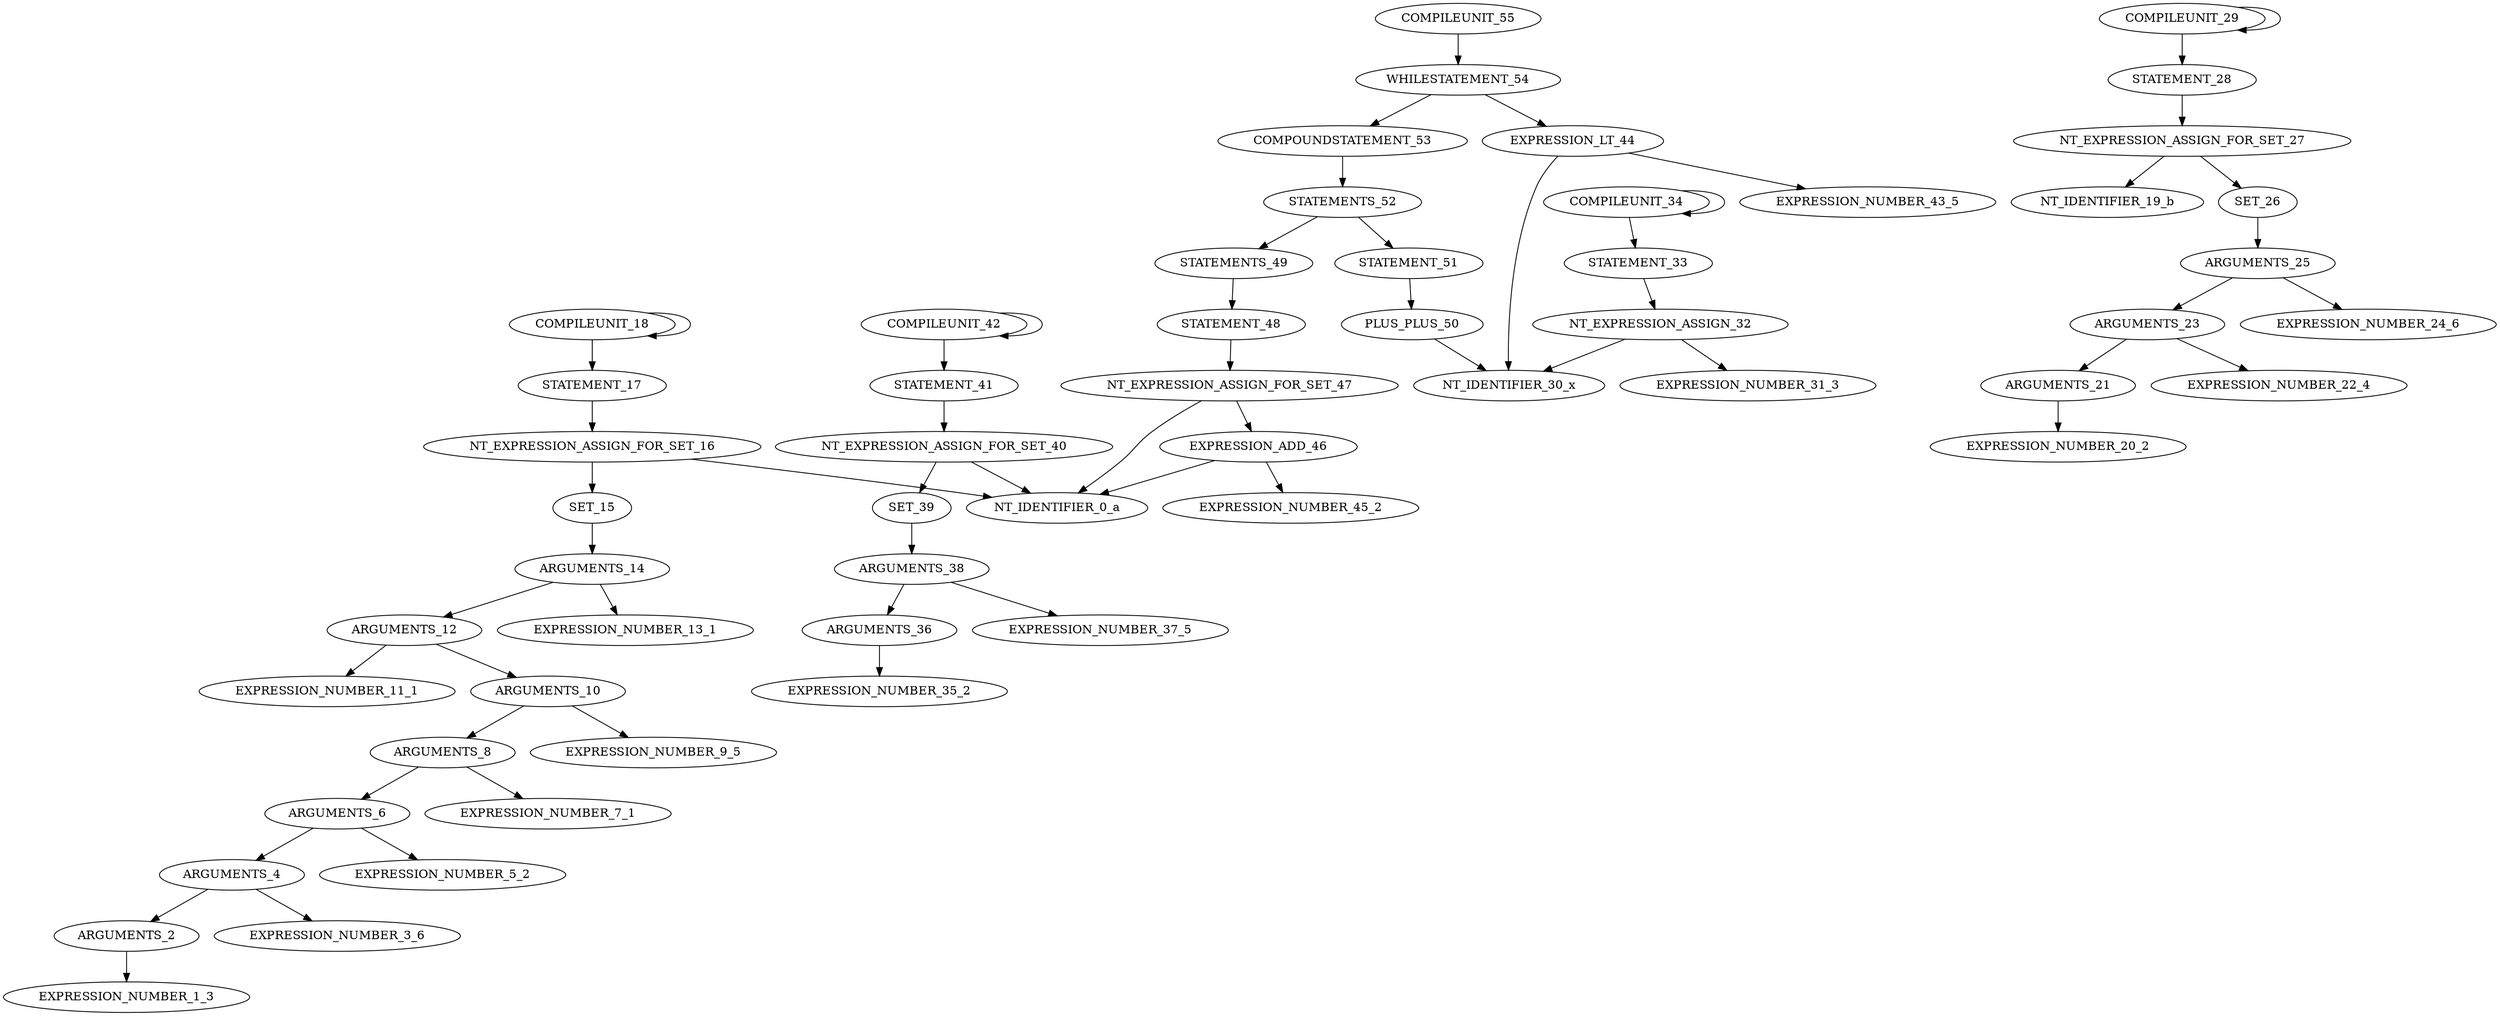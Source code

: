 digraph G{
"COMPILEUNIT_42"->"COMPILEUNIT_42";
"COMPILEUNIT_34"->"COMPILEUNIT_34";
"COMPILEUNIT_29"->"COMPILEUNIT_29";
"COMPILEUNIT_18"->"COMPILEUNIT_18";
"COMPILEUNIT_18"->"STATEMENT_17";
"STATEMENT_17"->"NT_EXPRESSION_ASSIGN_FOR_SET_16";
"NT_EXPRESSION_ASSIGN_FOR_SET_16"->"NT_IDENTIFIER_0_a";
"NT_EXPRESSION_ASSIGN_FOR_SET_16"->"SET_15";
"SET_15"->"ARGUMENTS_14";
"ARGUMENTS_14"->"ARGUMENTS_12";
"ARGUMENTS_12"->"ARGUMENTS_10";
"ARGUMENTS_10"->"ARGUMENTS_8";
"ARGUMENTS_8"->"ARGUMENTS_6";
"ARGUMENTS_6"->"ARGUMENTS_4";
"ARGUMENTS_4"->"ARGUMENTS_2";
"ARGUMENTS_2"->"EXPRESSION_NUMBER_1_3";
"ARGUMENTS_4"->"EXPRESSION_NUMBER_3_6";
"ARGUMENTS_6"->"EXPRESSION_NUMBER_5_2";
"ARGUMENTS_8"->"EXPRESSION_NUMBER_7_1";
"ARGUMENTS_10"->"EXPRESSION_NUMBER_9_5";
"ARGUMENTS_12"->"EXPRESSION_NUMBER_11_1";
"ARGUMENTS_14"->"EXPRESSION_NUMBER_13_1";
"COMPILEUNIT_29"->"STATEMENT_28";
"STATEMENT_28"->"NT_EXPRESSION_ASSIGN_FOR_SET_27";
"NT_EXPRESSION_ASSIGN_FOR_SET_27"->"NT_IDENTIFIER_19_b";
"NT_EXPRESSION_ASSIGN_FOR_SET_27"->"SET_26";
"SET_26"->"ARGUMENTS_25";
"ARGUMENTS_25"->"ARGUMENTS_23";
"ARGUMENTS_23"->"ARGUMENTS_21";
"ARGUMENTS_21"->"EXPRESSION_NUMBER_20_2";
"ARGUMENTS_23"->"EXPRESSION_NUMBER_22_4";
"ARGUMENTS_25"->"EXPRESSION_NUMBER_24_6";
"COMPILEUNIT_34"->"STATEMENT_33";
"STATEMENT_33"->"NT_EXPRESSION_ASSIGN_32";
"NT_EXPRESSION_ASSIGN_32"->"NT_IDENTIFIER_30_x";
"NT_EXPRESSION_ASSIGN_32"->"EXPRESSION_NUMBER_31_3";
"COMPILEUNIT_42"->"STATEMENT_41";
"STATEMENT_41"->"NT_EXPRESSION_ASSIGN_FOR_SET_40";
"NT_EXPRESSION_ASSIGN_FOR_SET_40"->"NT_IDENTIFIER_0_a";
"NT_EXPRESSION_ASSIGN_FOR_SET_40"->"SET_39";
"SET_39"->"ARGUMENTS_38";
"ARGUMENTS_38"->"ARGUMENTS_36";
"ARGUMENTS_36"->"EXPRESSION_NUMBER_35_2";
"ARGUMENTS_38"->"EXPRESSION_NUMBER_37_5";
"COMPILEUNIT_55"->"WHILESTATEMENT_54";
"WHILESTATEMENT_54"->"EXPRESSION_LT_44";
"EXPRESSION_LT_44"->"NT_IDENTIFIER_30_x";
"EXPRESSION_LT_44"->"EXPRESSION_NUMBER_43_5";
"WHILESTATEMENT_54"->"COMPOUNDSTATEMENT_53";
"COMPOUNDSTATEMENT_53"->"STATEMENTS_52";
"STATEMENTS_52"->"STATEMENTS_49";
"STATEMENTS_49"->"STATEMENT_48";
"STATEMENT_48"->"NT_EXPRESSION_ASSIGN_FOR_SET_47";
"NT_EXPRESSION_ASSIGN_FOR_SET_47"->"NT_IDENTIFIER_0_a";
"NT_EXPRESSION_ASSIGN_FOR_SET_47"->"EXPRESSION_ADD_46";
"EXPRESSION_ADD_46"->"NT_IDENTIFIER_0_a";
"EXPRESSION_ADD_46"->"EXPRESSION_NUMBER_45_2";
"STATEMENTS_52"->"STATEMENT_51";
"STATEMENT_51"->"PLUS_PLUS_50";
"PLUS_PLUS_50"->"NT_IDENTIFIER_30_x";
}